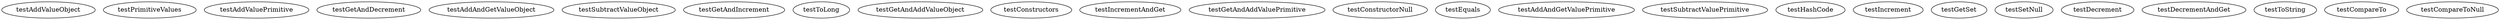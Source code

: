 digraph G {
testAddValueObject;
testPrimitiveValues;
testAddValuePrimitive;
testGetAndDecrement;
testAddAndGetValueObject;
testSubtractValueObject;
testGetAndIncrement;
testToLong;
testGetAndAddValueObject;
testConstructors;
testIncrementAndGet;
testGetAndAddValuePrimitive;
testConstructorNull;
testEquals;
testAddAndGetValuePrimitive;
testSubtractValuePrimitive;
testHashCode;
testIncrement;
testGetSet;
testSetNull;
testDecrement;
testDecrementAndGet;
testToString;
testCompareTo;
testCompareToNull;
}